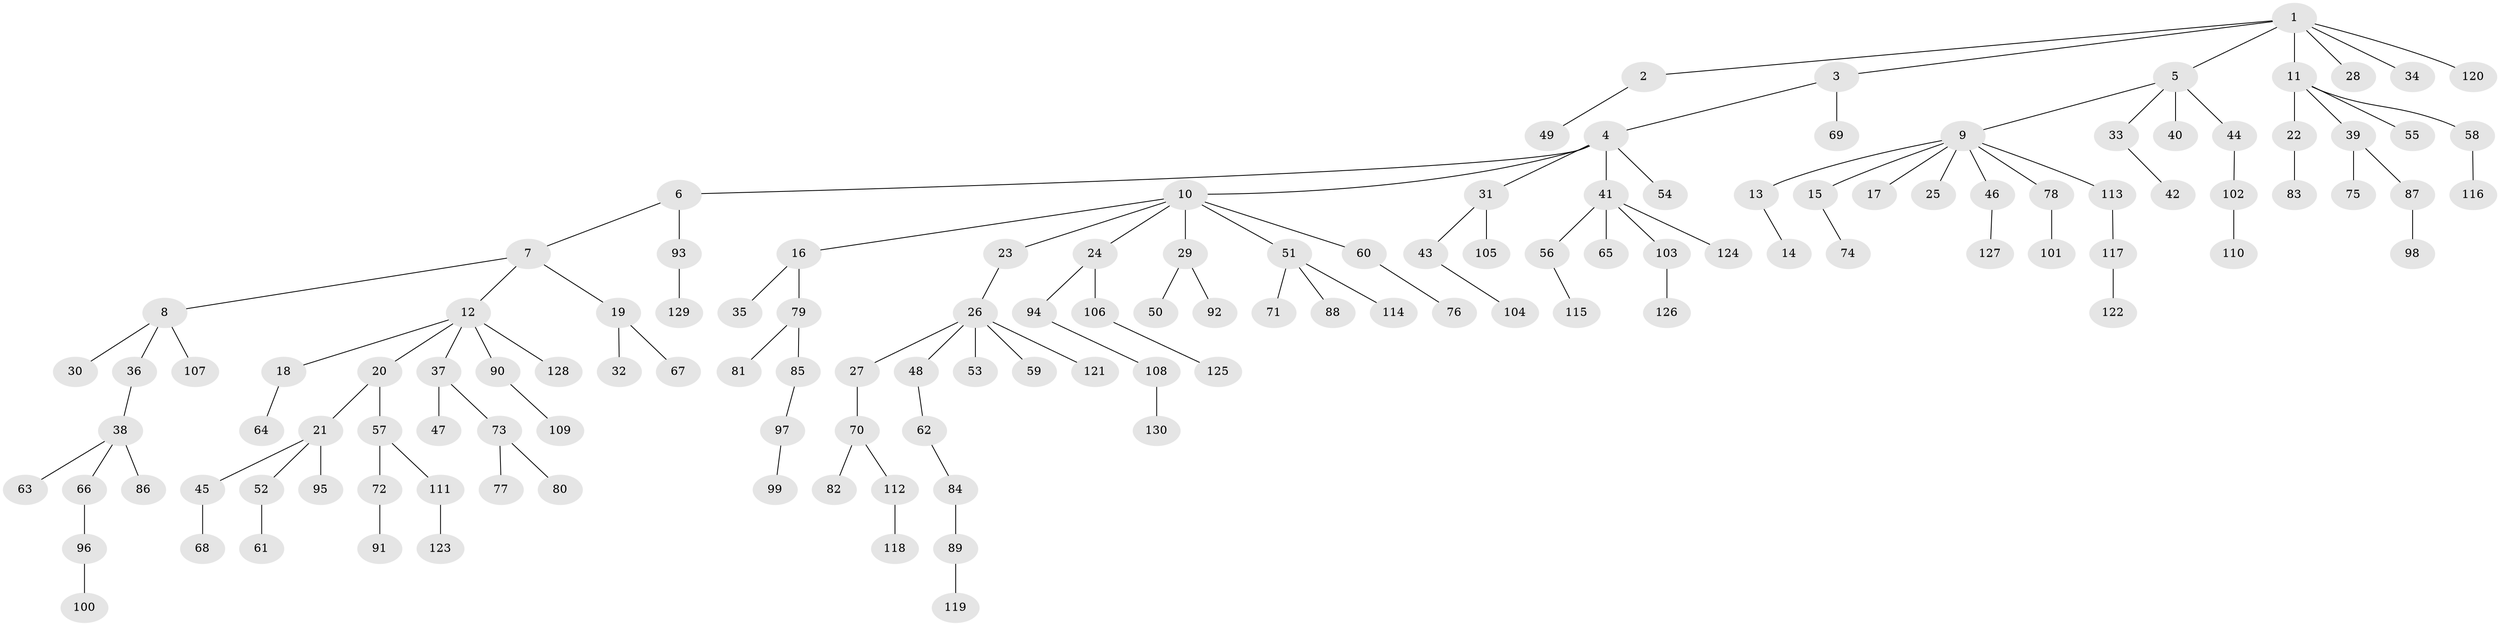 // Generated by graph-tools (version 1.1) at 2025/53/03/09/25 04:53:32]
// undirected, 130 vertices, 129 edges
graph export_dot {
graph [start="1"]
  node [color=gray90,style=filled];
  1;
  2;
  3;
  4;
  5;
  6;
  7;
  8;
  9;
  10;
  11;
  12;
  13;
  14;
  15;
  16;
  17;
  18;
  19;
  20;
  21;
  22;
  23;
  24;
  25;
  26;
  27;
  28;
  29;
  30;
  31;
  32;
  33;
  34;
  35;
  36;
  37;
  38;
  39;
  40;
  41;
  42;
  43;
  44;
  45;
  46;
  47;
  48;
  49;
  50;
  51;
  52;
  53;
  54;
  55;
  56;
  57;
  58;
  59;
  60;
  61;
  62;
  63;
  64;
  65;
  66;
  67;
  68;
  69;
  70;
  71;
  72;
  73;
  74;
  75;
  76;
  77;
  78;
  79;
  80;
  81;
  82;
  83;
  84;
  85;
  86;
  87;
  88;
  89;
  90;
  91;
  92;
  93;
  94;
  95;
  96;
  97;
  98;
  99;
  100;
  101;
  102;
  103;
  104;
  105;
  106;
  107;
  108;
  109;
  110;
  111;
  112;
  113;
  114;
  115;
  116;
  117;
  118;
  119;
  120;
  121;
  122;
  123;
  124;
  125;
  126;
  127;
  128;
  129;
  130;
  1 -- 2;
  1 -- 3;
  1 -- 5;
  1 -- 11;
  1 -- 28;
  1 -- 34;
  1 -- 120;
  2 -- 49;
  3 -- 4;
  3 -- 69;
  4 -- 6;
  4 -- 10;
  4 -- 31;
  4 -- 41;
  4 -- 54;
  5 -- 9;
  5 -- 33;
  5 -- 40;
  5 -- 44;
  6 -- 7;
  6 -- 93;
  7 -- 8;
  7 -- 12;
  7 -- 19;
  8 -- 30;
  8 -- 36;
  8 -- 107;
  9 -- 13;
  9 -- 15;
  9 -- 17;
  9 -- 25;
  9 -- 46;
  9 -- 78;
  9 -- 113;
  10 -- 16;
  10 -- 23;
  10 -- 24;
  10 -- 29;
  10 -- 51;
  10 -- 60;
  11 -- 22;
  11 -- 39;
  11 -- 55;
  11 -- 58;
  12 -- 18;
  12 -- 20;
  12 -- 37;
  12 -- 90;
  12 -- 128;
  13 -- 14;
  15 -- 74;
  16 -- 35;
  16 -- 79;
  18 -- 64;
  19 -- 32;
  19 -- 67;
  20 -- 21;
  20 -- 57;
  21 -- 45;
  21 -- 52;
  21 -- 95;
  22 -- 83;
  23 -- 26;
  24 -- 94;
  24 -- 106;
  26 -- 27;
  26 -- 48;
  26 -- 53;
  26 -- 59;
  26 -- 121;
  27 -- 70;
  29 -- 50;
  29 -- 92;
  31 -- 43;
  31 -- 105;
  33 -- 42;
  36 -- 38;
  37 -- 47;
  37 -- 73;
  38 -- 63;
  38 -- 66;
  38 -- 86;
  39 -- 75;
  39 -- 87;
  41 -- 56;
  41 -- 65;
  41 -- 103;
  41 -- 124;
  43 -- 104;
  44 -- 102;
  45 -- 68;
  46 -- 127;
  48 -- 62;
  51 -- 71;
  51 -- 88;
  51 -- 114;
  52 -- 61;
  56 -- 115;
  57 -- 72;
  57 -- 111;
  58 -- 116;
  60 -- 76;
  62 -- 84;
  66 -- 96;
  70 -- 82;
  70 -- 112;
  72 -- 91;
  73 -- 77;
  73 -- 80;
  78 -- 101;
  79 -- 81;
  79 -- 85;
  84 -- 89;
  85 -- 97;
  87 -- 98;
  89 -- 119;
  90 -- 109;
  93 -- 129;
  94 -- 108;
  96 -- 100;
  97 -- 99;
  102 -- 110;
  103 -- 126;
  106 -- 125;
  108 -- 130;
  111 -- 123;
  112 -- 118;
  113 -- 117;
  117 -- 122;
}
